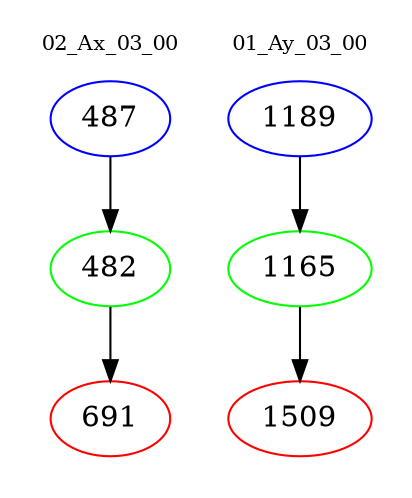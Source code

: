 digraph{
subgraph cluster_0 {
color = white
label = "02_Ax_03_00";
fontsize=10;
T0_487 [label="487", color="blue"]
T0_487 -> T0_482 [color="black"]
T0_482 [label="482", color="green"]
T0_482 -> T0_691 [color="black"]
T0_691 [label="691", color="red"]
}
subgraph cluster_1 {
color = white
label = "01_Ay_03_00";
fontsize=10;
T1_1189 [label="1189", color="blue"]
T1_1189 -> T1_1165 [color="black"]
T1_1165 [label="1165", color="green"]
T1_1165 -> T1_1509 [color="black"]
T1_1509 [label="1509", color="red"]
}
}

